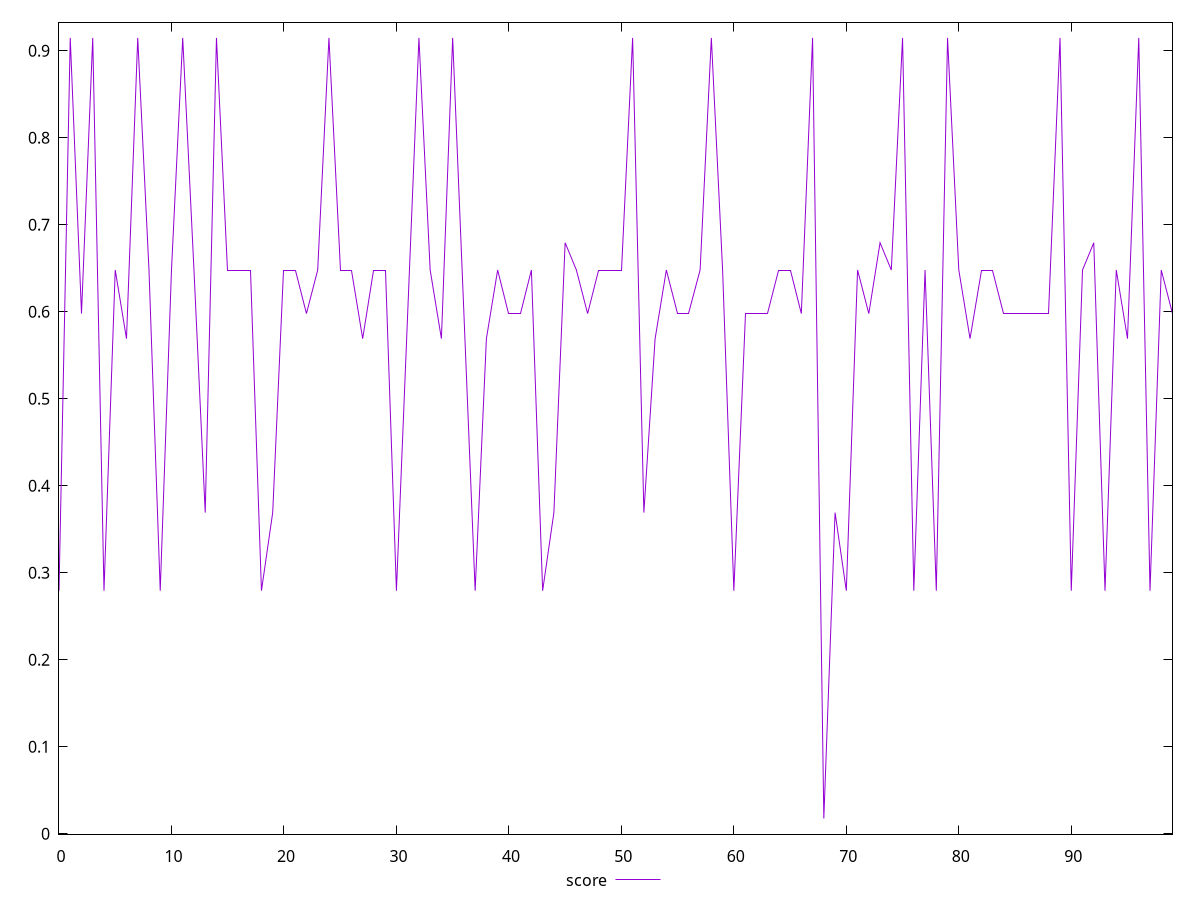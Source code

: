 reset

$score <<EOF
0 0.27931295209719315
1 0.9146517814122077
2 0.5978316776798642
3 0.9146517814122077
4 0.27931295209719315
5 0.6478936866255779
6 0.5690350599985126
7 0.9146517814122077
8 0.6478936866255779
9 0.27931295209719315
10 0.6478936866255779
11 0.9146517814122077
12 0.6478936866255779
13 0.3690659991228524
14 0.9146517814122077
15 0.6478936866255779
16 0.6478936866255779
17 0.6478936866255779
18 0.27931295209719315
19 0.3690659991228524
20 0.6478936866255779
21 0.6478936866255779
22 0.5978316776798642
23 0.6478936866255779
24 0.9146517814122077
25 0.6478936866255779
26 0.6478936866255779
27 0.5690350599985126
28 0.6478936866255779
29 0.6478936866255779
30 0.27931295209719315
31 0.5978316776798642
32 0.9146517814122077
33 0.6478936866255779
34 0.5690350599985126
35 0.9146517814122077
36 0.5978316776798642
37 0.27931295209719315
38 0.5690350599985126
39 0.6478936866255779
40 0.5978316776798642
41 0.5978316776798642
42 0.6478936866255779
43 0.27931295209719315
44 0.3690659991228524
45 0.6792219852973744
46 0.6478936866255779
47 0.5978316776798642
48 0.6478936866255779
49 0.6478936866255779
50 0.6478936866255779
51 0.9146517814122077
52 0.3690659991228524
53 0.5690350599985126
54 0.6478936866255779
55 0.5978316776798642
56 0.5978316776798642
57 0.6478936866255779
58 0.9146517814122077
59 0.6478936866255779
60 0.27931295209719315
61 0.5978316776798642
62 0.5978316776798642
63 0.5978316776798642
64 0.6478936866255779
65 0.6478936866255779
66 0.5978316776798642
67 0.9146517814122077
68 0.017481246450500643
69 0.3690659991228524
70 0.27931295209719315
71 0.6478936866255779
72 0.5978316776798642
73 0.6792219852973744
74 0.6478936866255779
75 0.9146517814122077
76 0.27931295209719315
77 0.6478936866255779
78 0.27931295209719315
79 0.9146517814122077
80 0.6478936866255779
81 0.5690350599985126
82 0.6478936866255779
83 0.6478936866255779
84 0.5978316776798642
85 0.5978316776798642
86 0.5978316776798642
87 0.5978316776798642
88 0.5978316776798642
89 0.9146517814122077
90 0.27931295209719315
91 0.6478936866255779
92 0.6792219852973744
93 0.27931295209719315
94 0.6478936866255779
95 0.5690350599985126
96 0.9146517814122077
97 0.27931295209719315
98 0.6478936866255779
99 0.5978316776798642
EOF

set key outside below
set xrange [0:99]
set yrange [-0.0004621642487335001:0.9325951921114418]
set trange [-0.0004621642487335001:0.9325951921114418]
set terminal svg size 640, 490 enhanced background rgb 'white'
set output "report_00007_2020-12-11T15:55:29.892Z/cumulative-layout-shift/samples/pages+cached+noexternal+noimg/score/values.svg"

plot $score title "score" with line

reset
